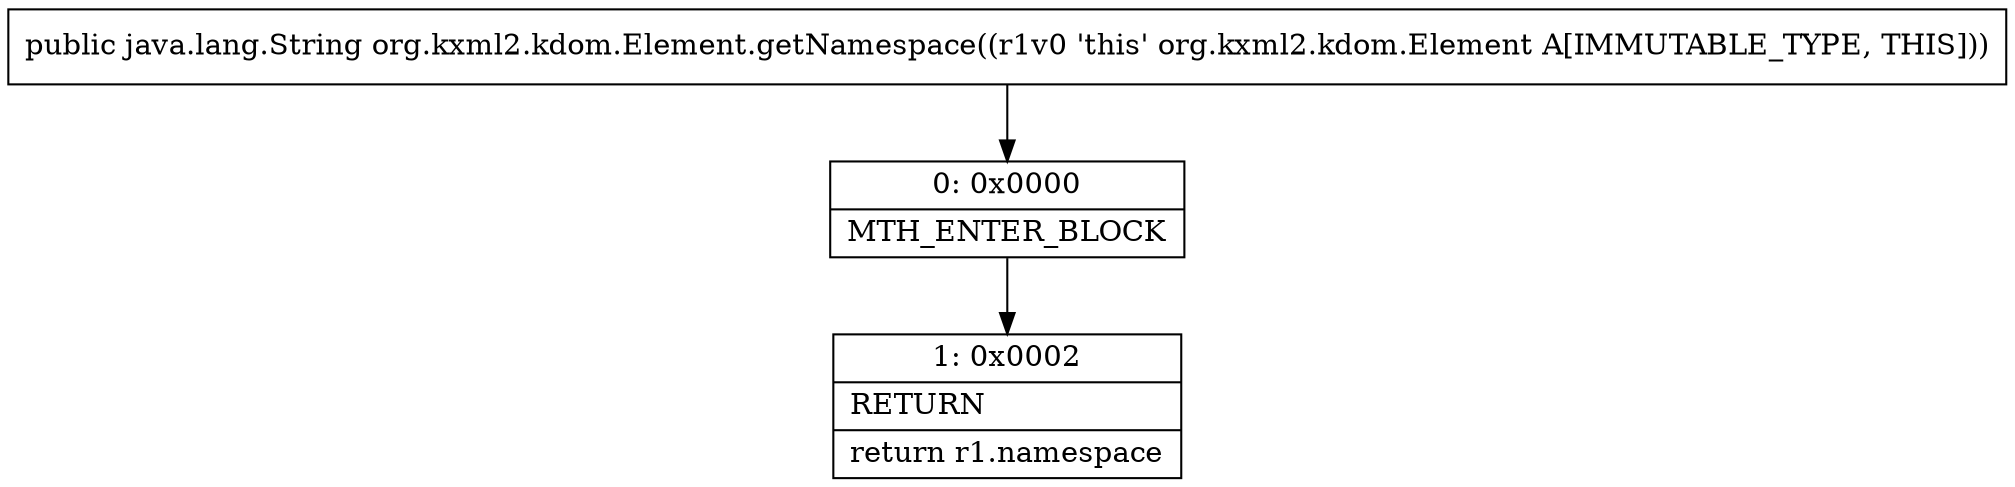 digraph "CFG fororg.kxml2.kdom.Element.getNamespace()Ljava\/lang\/String;" {
Node_0 [shape=record,label="{0\:\ 0x0000|MTH_ENTER_BLOCK\l}"];
Node_1 [shape=record,label="{1\:\ 0x0002|RETURN\l|return r1.namespace\l}"];
MethodNode[shape=record,label="{public java.lang.String org.kxml2.kdom.Element.getNamespace((r1v0 'this' org.kxml2.kdom.Element A[IMMUTABLE_TYPE, THIS])) }"];
MethodNode -> Node_0;
Node_0 -> Node_1;
}

